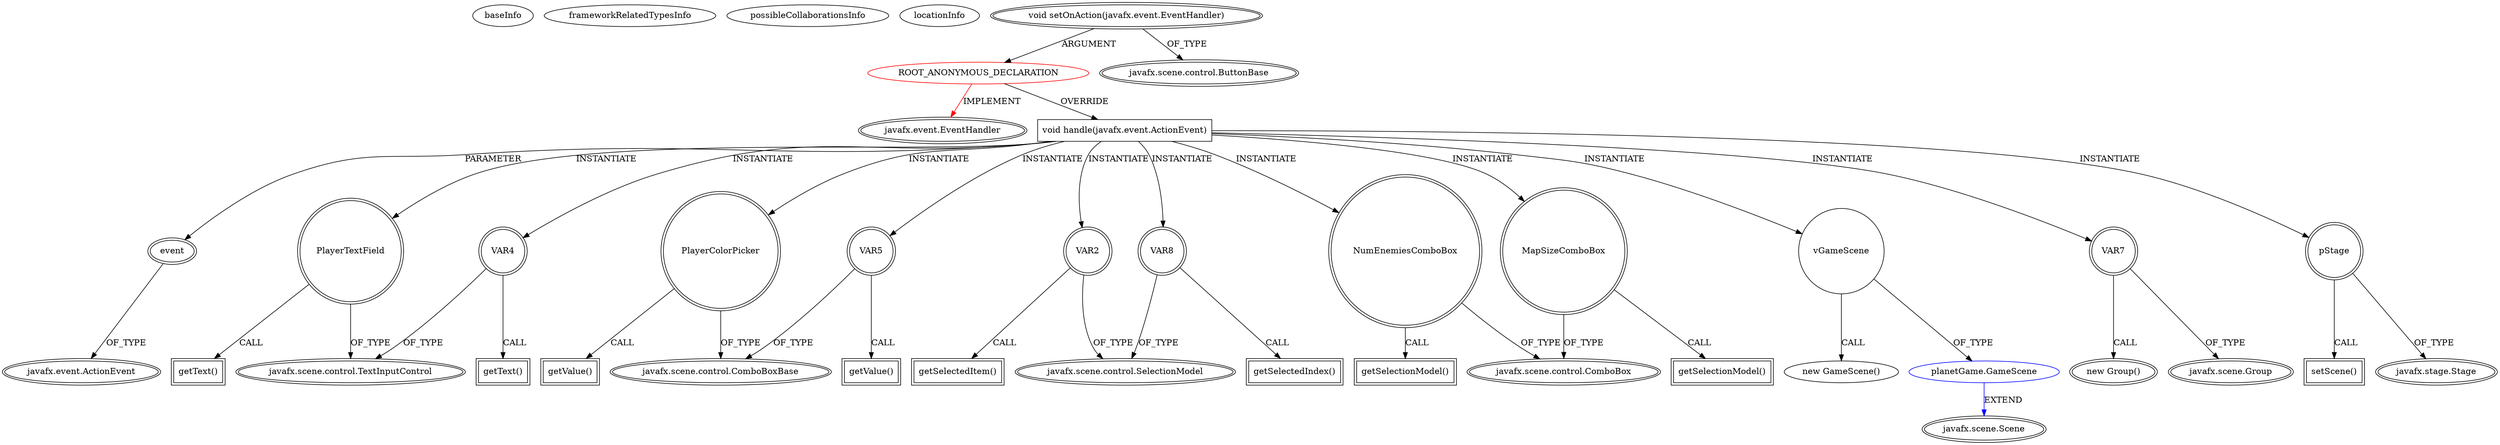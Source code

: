 digraph {
baseInfo[graphId=2648,category="extension_graph",isAnonymous=true,possibleRelation=true]
frameworkRelatedTypesInfo[0="javafx.event.EventHandler"]
possibleCollaborationsInfo[0="2648~OVERRIDING_METHOD_DECLARATION-INSTANTIATION-~javafx.event.EventHandler ~javafx.scene.Scene ~true~false"]
locationInfo[projectName="empollondefisica-PlanetGame",filePath="/empollondefisica-PlanetGame/PlanetGame-master/src/testing/Testing.java",contextSignature="void start(javafx.stage.Stage)",graphId="2648"]
0[label="ROOT_ANONYMOUS_DECLARATION",vertexType="ROOT_ANONYMOUS_DECLARATION",isFrameworkType=false,color=red]
1[label="javafx.event.EventHandler",vertexType="FRAMEWORK_INTERFACE_TYPE",isFrameworkType=true,peripheries=2]
2[label="void setOnAction(javafx.event.EventHandler)",vertexType="OUTSIDE_CALL",isFrameworkType=true,peripheries=2]
3[label="javafx.scene.control.ButtonBase",vertexType="FRAMEWORK_CLASS_TYPE",isFrameworkType=true,peripheries=2]
4[label="void handle(javafx.event.ActionEvent)",vertexType="OVERRIDING_METHOD_DECLARATION",isFrameworkType=false,shape=box]
5[label="event",vertexType="PARAMETER_DECLARATION",isFrameworkType=true,peripheries=2]
6[label="javafx.event.ActionEvent",vertexType="FRAMEWORK_CLASS_TYPE",isFrameworkType=true,peripheries=2]
7[label="PlayerTextField",vertexType="VARIABLE_EXPRESION",isFrameworkType=true,peripheries=2,shape=circle]
9[label="javafx.scene.control.TextInputControl",vertexType="FRAMEWORK_CLASS_TYPE",isFrameworkType=true,peripheries=2]
8[label="getText()",vertexType="INSIDE_CALL",isFrameworkType=true,peripheries=2,shape=box]
10[label="PlayerColorPicker",vertexType="VARIABLE_EXPRESION",isFrameworkType=true,peripheries=2,shape=circle]
12[label="javafx.scene.control.ComboBoxBase",vertexType="FRAMEWORK_CLASS_TYPE",isFrameworkType=true,peripheries=2]
11[label="getValue()",vertexType="INSIDE_CALL",isFrameworkType=true,peripheries=2,shape=box]
13[label="VAR2",vertexType="VARIABLE_EXPRESION",isFrameworkType=true,peripheries=2,shape=circle]
15[label="javafx.scene.control.SelectionModel",vertexType="FRAMEWORK_CLASS_TYPE",isFrameworkType=true,peripheries=2]
14[label="getSelectedItem()",vertexType="INSIDE_CALL",isFrameworkType=true,peripheries=2,shape=box]
16[label="NumEnemiesComboBox",vertexType="VARIABLE_EXPRESION",isFrameworkType=true,peripheries=2,shape=circle]
18[label="javafx.scene.control.ComboBox",vertexType="FRAMEWORK_CLASS_TYPE",isFrameworkType=true,peripheries=2]
17[label="getSelectionModel()",vertexType="INSIDE_CALL",isFrameworkType=true,peripheries=2,shape=box]
19[label="VAR4",vertexType="VARIABLE_EXPRESION",isFrameworkType=true,peripheries=2,shape=circle]
20[label="getText()",vertexType="INSIDE_CALL",isFrameworkType=true,peripheries=2,shape=box]
22[label="VAR5",vertexType="VARIABLE_EXPRESION",isFrameworkType=true,peripheries=2,shape=circle]
23[label="getValue()",vertexType="INSIDE_CALL",isFrameworkType=true,peripheries=2,shape=box]
26[label="vGameScene",vertexType="VARIABLE_EXPRESION",isFrameworkType=false,shape=circle]
27[label="planetGame.GameScene",vertexType="REFERENCE_CLIENT_CLASS_DECLARATION",isFrameworkType=false,color=blue]
28[label="javafx.scene.Scene",vertexType="FRAMEWORK_CLASS_TYPE",isFrameworkType=true,peripheries=2]
25[label="new GameScene()",vertexType="CONSTRUCTOR_CALL",isFrameworkType=false]
30[label="VAR7",vertexType="VARIABLE_EXPRESION",isFrameworkType=true,peripheries=2,shape=circle]
31[label="javafx.scene.Group",vertexType="FRAMEWORK_CLASS_TYPE",isFrameworkType=true,peripheries=2]
29[label="new Group()",vertexType="CONSTRUCTOR_CALL",isFrameworkType=true,peripheries=2]
32[label="VAR8",vertexType="VARIABLE_EXPRESION",isFrameworkType=true,peripheries=2,shape=circle]
33[label="getSelectedIndex()",vertexType="INSIDE_CALL",isFrameworkType=true,peripheries=2,shape=box]
35[label="MapSizeComboBox",vertexType="VARIABLE_EXPRESION",isFrameworkType=true,peripheries=2,shape=circle]
36[label="getSelectionModel()",vertexType="INSIDE_CALL",isFrameworkType=true,peripheries=2,shape=box]
38[label="pStage",vertexType="VARIABLE_EXPRESION",isFrameworkType=true,peripheries=2,shape=circle]
40[label="javafx.stage.Stage",vertexType="FRAMEWORK_CLASS_TYPE",isFrameworkType=true,peripheries=2]
39[label="setScene()",vertexType="INSIDE_CALL",isFrameworkType=true,peripheries=2,shape=box]
0->1[label="IMPLEMENT",color=red]
2->0[label="ARGUMENT"]
2->3[label="OF_TYPE"]
0->4[label="OVERRIDE"]
5->6[label="OF_TYPE"]
4->5[label="PARAMETER"]
4->7[label="INSTANTIATE"]
7->9[label="OF_TYPE"]
7->8[label="CALL"]
4->10[label="INSTANTIATE"]
10->12[label="OF_TYPE"]
10->11[label="CALL"]
4->13[label="INSTANTIATE"]
13->15[label="OF_TYPE"]
13->14[label="CALL"]
4->16[label="INSTANTIATE"]
16->18[label="OF_TYPE"]
16->17[label="CALL"]
4->19[label="INSTANTIATE"]
19->9[label="OF_TYPE"]
19->20[label="CALL"]
4->22[label="INSTANTIATE"]
22->12[label="OF_TYPE"]
22->23[label="CALL"]
4->26[label="INSTANTIATE"]
27->28[label="EXTEND",color=blue]
26->27[label="OF_TYPE"]
26->25[label="CALL"]
4->30[label="INSTANTIATE"]
30->31[label="OF_TYPE"]
30->29[label="CALL"]
4->32[label="INSTANTIATE"]
32->15[label="OF_TYPE"]
32->33[label="CALL"]
4->35[label="INSTANTIATE"]
35->18[label="OF_TYPE"]
35->36[label="CALL"]
4->38[label="INSTANTIATE"]
38->40[label="OF_TYPE"]
38->39[label="CALL"]
}
